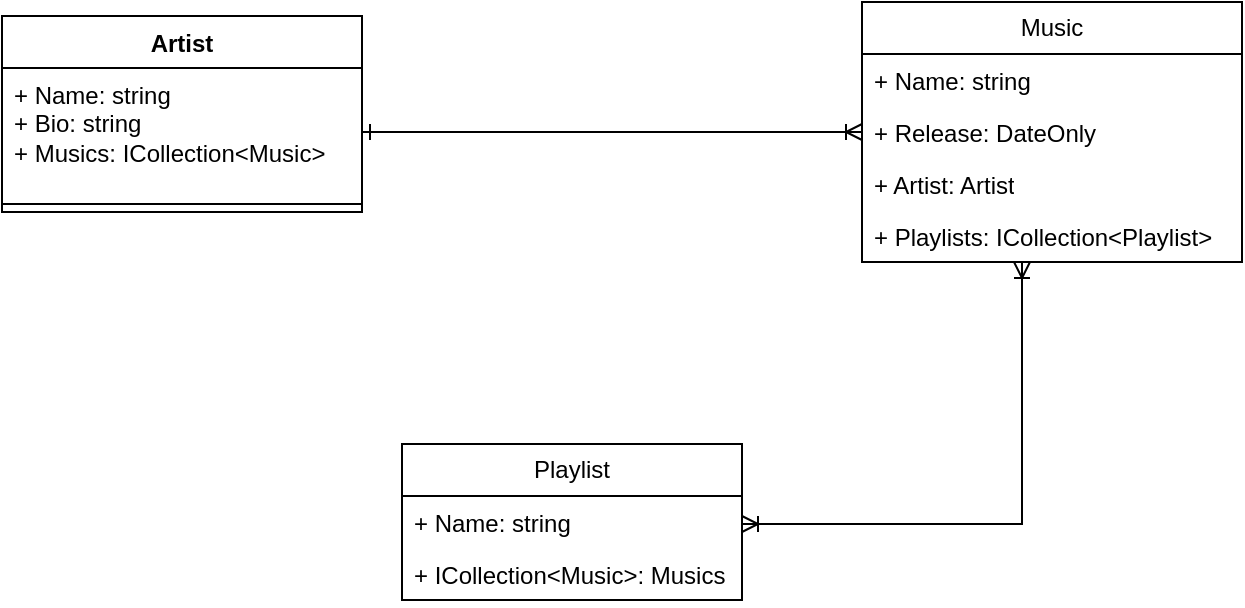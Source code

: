 <mxfile version="24.8.4">
  <diagram id="C5RBs43oDa-KdzZeNtuy" name="Page-1">
    <mxGraphModel dx="749" dy="452" grid="1" gridSize="10" guides="1" tooltips="1" connect="1" arrows="1" fold="1" page="1" pageScale="1" pageWidth="827" pageHeight="1169" math="0" shadow="0">
      <root>
        <mxCell id="WIyWlLk6GJQsqaUBKTNV-0" />
        <mxCell id="WIyWlLk6GJQsqaUBKTNV-1" parent="WIyWlLk6GJQsqaUBKTNV-0" />
        <mxCell id="qpW4aKIlKFmhotsuGnuC-0" value="Artist" style="swimlane;fontStyle=1;align=center;verticalAlign=top;childLayout=stackLayout;horizontal=1;startSize=26;horizontalStack=0;resizeParent=1;resizeParentMax=0;resizeLast=0;collapsible=1;marginBottom=0;whiteSpace=wrap;html=1;" parent="WIyWlLk6GJQsqaUBKTNV-1" vertex="1">
          <mxGeometry x="70" y="116" width="180" height="98" as="geometry" />
        </mxCell>
        <mxCell id="qpW4aKIlKFmhotsuGnuC-1" value="+ Name: string&lt;div&gt;+ Bio: string&lt;/div&gt;&lt;div&gt;+ Musics: ICollection&amp;lt;Music&amp;gt;&lt;br&gt;&lt;/div&gt;" style="text;strokeColor=none;fillColor=none;align=left;verticalAlign=top;spacingLeft=4;spacingRight=4;overflow=hidden;rotatable=0;points=[[0,0.5],[1,0.5]];portConstraint=eastwest;whiteSpace=wrap;html=1;" parent="qpW4aKIlKFmhotsuGnuC-0" vertex="1">
          <mxGeometry y="26" width="180" height="64" as="geometry" />
        </mxCell>
        <mxCell id="qpW4aKIlKFmhotsuGnuC-2" value="" style="line;strokeWidth=1;fillColor=none;align=left;verticalAlign=middle;spacingTop=-1;spacingLeft=3;spacingRight=3;rotatable=0;labelPosition=right;points=[];portConstraint=eastwest;strokeColor=inherit;" parent="qpW4aKIlKFmhotsuGnuC-0" vertex="1">
          <mxGeometry y="90" width="180" height="8" as="geometry" />
        </mxCell>
        <mxCell id="fsoDhhD3D1m3mMwFfy4o-14" style="edgeStyle=orthogonalEdgeStyle;rounded=0;orthogonalLoop=1;jettySize=auto;html=1;startArrow=ERoneToMany;startFill=0;endArrow=ERoneToMany;endFill=0;" edge="1" parent="WIyWlLk6GJQsqaUBKTNV-1" source="fsoDhhD3D1m3mMwFfy4o-0" target="fsoDhhD3D1m3mMwFfy4o-9">
          <mxGeometry relative="1" as="geometry">
            <Array as="points">
              <mxPoint x="580" y="370" />
            </Array>
          </mxGeometry>
        </mxCell>
        <mxCell id="fsoDhhD3D1m3mMwFfy4o-0" value="Music" style="swimlane;fontStyle=0;childLayout=stackLayout;horizontal=1;startSize=26;fillColor=none;horizontalStack=0;resizeParent=1;resizeParentMax=0;resizeLast=0;collapsible=1;marginBottom=0;whiteSpace=wrap;html=1;glass=0;swimlaneLine=1;" vertex="1" parent="WIyWlLk6GJQsqaUBKTNV-1">
          <mxGeometry x="500" y="109" width="190" height="130" as="geometry" />
        </mxCell>
        <mxCell id="fsoDhhD3D1m3mMwFfy4o-1" value="+ Name: string" style="text;strokeColor=none;fillColor=none;align=left;verticalAlign=top;spacingLeft=4;spacingRight=4;overflow=hidden;rotatable=0;points=[[0,0.5],[1,0.5]];portConstraint=eastwest;whiteSpace=wrap;html=1;" vertex="1" parent="fsoDhhD3D1m3mMwFfy4o-0">
          <mxGeometry y="26" width="190" height="26" as="geometry" />
        </mxCell>
        <mxCell id="fsoDhhD3D1m3mMwFfy4o-2" value="+ Release: DateOnly" style="text;strokeColor=none;fillColor=none;align=left;verticalAlign=top;spacingLeft=4;spacingRight=4;overflow=hidden;rotatable=0;points=[[0,0.5],[1,0.5]];portConstraint=eastwest;whiteSpace=wrap;html=1;" vertex="1" parent="fsoDhhD3D1m3mMwFfy4o-0">
          <mxGeometry y="52" width="190" height="26" as="geometry" />
        </mxCell>
        <mxCell id="fsoDhhD3D1m3mMwFfy4o-3" value="+ Artist: Artist" style="text;strokeColor=none;fillColor=none;align=left;verticalAlign=top;spacingLeft=4;spacingRight=4;overflow=hidden;rotatable=0;points=[[0,0.5],[1,0.5]];portConstraint=eastwest;whiteSpace=wrap;html=1;" vertex="1" parent="fsoDhhD3D1m3mMwFfy4o-0">
          <mxGeometry y="78" width="190" height="26" as="geometry" />
        </mxCell>
        <mxCell id="fsoDhhD3D1m3mMwFfy4o-15" value="+ Playlists: ICollection&amp;lt;Playlist&amp;gt;" style="text;strokeColor=none;fillColor=none;align=left;verticalAlign=top;spacingLeft=4;spacingRight=4;overflow=hidden;rotatable=0;points=[[0,0.5],[1,0.5]];portConstraint=eastwest;whiteSpace=wrap;html=1;" vertex="1" parent="fsoDhhD3D1m3mMwFfy4o-0">
          <mxGeometry y="104" width="190" height="26" as="geometry" />
        </mxCell>
        <mxCell id="fsoDhhD3D1m3mMwFfy4o-4" style="edgeStyle=orthogonalEdgeStyle;rounded=0;orthogonalLoop=1;jettySize=auto;html=1;endArrow=ERoneToMany;endFill=0;startArrow=ERone;startFill=0;" edge="1" parent="WIyWlLk6GJQsqaUBKTNV-1" source="qpW4aKIlKFmhotsuGnuC-1" target="fsoDhhD3D1m3mMwFfy4o-0">
          <mxGeometry relative="1" as="geometry" />
        </mxCell>
        <mxCell id="fsoDhhD3D1m3mMwFfy4o-9" value="Playlist" style="swimlane;fontStyle=0;childLayout=stackLayout;horizontal=1;startSize=26;fillColor=none;horizontalStack=0;resizeParent=1;resizeParentMax=0;resizeLast=0;collapsible=1;marginBottom=0;whiteSpace=wrap;html=1;" vertex="1" parent="WIyWlLk6GJQsqaUBKTNV-1">
          <mxGeometry x="270" y="330" width="170" height="78" as="geometry" />
        </mxCell>
        <mxCell id="fsoDhhD3D1m3mMwFfy4o-10" value="+ Name: string" style="text;strokeColor=none;fillColor=none;align=left;verticalAlign=top;spacingLeft=4;spacingRight=4;overflow=hidden;rotatable=0;points=[[0,0.5],[1,0.5]];portConstraint=eastwest;whiteSpace=wrap;html=1;" vertex="1" parent="fsoDhhD3D1m3mMwFfy4o-9">
          <mxGeometry y="26" width="170" height="26" as="geometry" />
        </mxCell>
        <mxCell id="fsoDhhD3D1m3mMwFfy4o-12" value="+ ICollection&amp;lt;Music&amp;gt;: Musics" style="text;strokeColor=none;fillColor=none;align=left;verticalAlign=top;spacingLeft=4;spacingRight=4;overflow=hidden;rotatable=0;points=[[0,0.5],[1,0.5]];portConstraint=eastwest;whiteSpace=wrap;html=1;" vertex="1" parent="fsoDhhD3D1m3mMwFfy4o-9">
          <mxGeometry y="52" width="170" height="26" as="geometry" />
        </mxCell>
      </root>
    </mxGraphModel>
  </diagram>
</mxfile>
